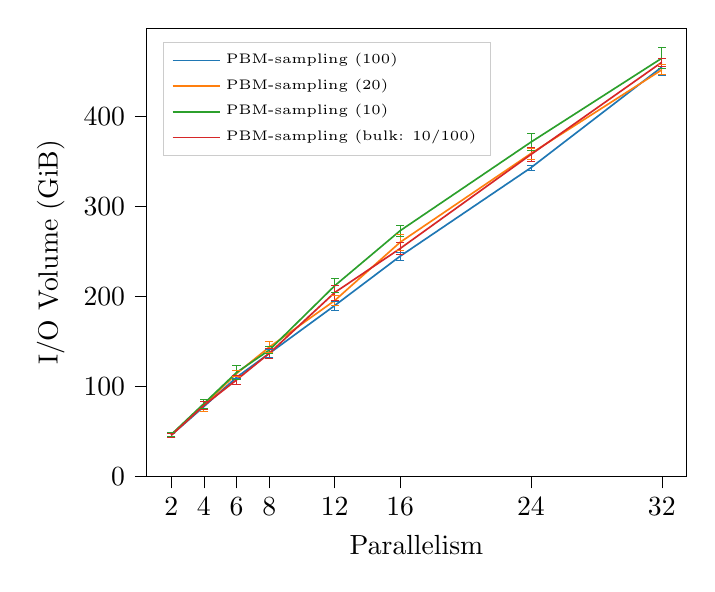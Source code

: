 % This file was created with tikzplotlib v0.10.1.
\begin{tikzpicture}

\definecolor{crimson2143940}{RGB}{214,39,40}
\definecolor{darkgray176}{RGB}{176,176,176}
\definecolor{darkorange25512714}{RGB}{255,127,14}
\definecolor{forestgreen4416044}{RGB}{44,160,44}
\definecolor{lightgray204}{RGB}{204,204,204}
\definecolor{steelblue31119180}{RGB}{31,119,180}

\begin{axis}[
legend cell align={left},
legend style={
  font=\tiny,
  fill opacity=0.8,
  draw opacity=1,
  text opacity=1,
  at={(0.03,0.97)},
  anchor=north west,
  draw=lightgray204
},
tick align=outside,
tick pos=left,
%title={IO volume vs parallelism - Sequential Scans - Impact of Bulk Eviction},
x grid style={darkgray176},
xlabel={Parallelism},
xtick=data,
xmin=0.5, xmax=33.5,
xtick style={color=black},
y grid style={darkgray176},
ylabel={I/O Volume (GiB)},
ymin=0, ymax=497.613,
ytick style={color=black}
]
\path [draw=steelblue31119180, line width=0.3px]
(axis cs:2,43.633)
--(axis cs:2,48.074);

\path [draw=steelblue31119180, line width=0.3px]
(axis cs:4,72.27)
--(axis cs:4,83.082);

\path [draw=steelblue31119180, line width=0.3px]
(axis cs:6,108.458)
--(axis cs:6,111.844);

\path [draw=steelblue31119180, line width=0.3px]
(axis cs:8,131.834)
--(axis cs:8,141.6);

\path [draw=steelblue31119180, line width=0.3px]
(axis cs:12,184.877)
--(axis cs:12,194.734);

\path [draw=steelblue31119180, line width=0.3px]
(axis cs:16,239.885)
--(axis cs:16,249.25);

\path [draw=steelblue31119180, line width=0.3px]
(axis cs:24,340.054)
--(axis cs:24,345.595);

\path [draw=steelblue31119180, line width=0.3px]
(axis cs:32,445.041)
--(axis cs:32,463.869);

\addplot [line width=0.3px, steelblue31119180, mark=-, mark size=1.5, mark options={solid}, only marks, forget plot]
table {%
2 43.633
4 72.27
6 108.458
8 131.834
12 184.877
16 239.885
24 340.054
32 445.041
};
\addplot [line width=0.3px, steelblue31119180, mark=-, mark size=1.5, mark options={solid}, only marks, forget plot]
table {%
2 48.074
4 83.082
6 111.844
8 141.6
12 194.734
16 249.25
24 345.595
32 463.869
};
\path [draw=darkorange25512714, line width=0.3px]
(axis cs:2,43.861)
--(axis cs:2,48.368);

\path [draw=darkorange25512714, line width=0.3px]
(axis cs:4,72.776)
--(axis cs:4,85.668);

\path [draw=darkorange25512714, line width=0.3px]
(axis cs:6,110.903)
--(axis cs:6,117.797);

\path [draw=darkorange25512714, line width=0.3px]
(axis cs:8,137.597)
--(axis cs:8,149.757);

\path [draw=darkorange25512714, line width=0.3px]
(axis cs:12,190.136)
--(axis cs:12,200.558);

\path [draw=darkorange25512714, line width=0.3px]
(axis cs:16,251.056)
--(axis cs:16,269.026);

\path [draw=darkorange25512714, line width=0.3px]
(axis cs:24,352.463)
--(axis cs:24,364.674);

\path [draw=darkorange25512714, line width=0.3px]
(axis cs:32,445.949)
--(axis cs:32,456.907);

\addplot [line width=0.3px, darkorange25512714, mark=-, mark size=1.5, mark options={solid}, only marks, forget plot]
table {%
2 43.861
4 72.776
6 110.903
8 137.597
12 190.136
16 251.056
24 352.463
32 445.949
};
\addplot [line width=0.3px, darkorange25512714, mark=-, mark size=1.5, mark options={solid}, only marks, forget plot]
table {%
2 48.368
4 85.668
6 117.797
8 149.757
12 200.558
16 269.026
24 364.674
32 456.907
};
\path [draw=forestgreen4416044, line width=0.3px]
(axis cs:2,44.347)
--(axis cs:2,48.89);

\path [draw=forestgreen4416044, line width=0.3px]
(axis cs:4,75.939)
--(axis cs:4,85.985);

\path [draw=forestgreen4416044, line width=0.3px]
(axis cs:6,107.575)
--(axis cs:6,123.518);

\path [draw=forestgreen4416044, line width=0.3px]
(axis cs:8,136.135)
--(axis cs:8,144.539);

\path [draw=forestgreen4416044, line width=0.3px]
(axis cs:12,204.053)
--(axis cs:12,219.499);

\path [draw=forestgreen4416044, line width=0.3px]
(axis cs:16,266.928)
--(axis cs:16,278.799);

\path [draw=forestgreen4416044, line width=0.3px]
(axis cs:24,362.127)
--(axis cs:24,380.297);

\path [draw=forestgreen4416044, line width=0.3px]
(axis cs:32,452.615)
--(axis cs:32,475.995);

\addplot [line width=0.3px, forestgreen4416044, mark=-, mark size=1.5, mark options={solid}, only marks, forget plot]
table {%
2 44.347
4 75.939
6 107.575
8 136.135
12 204.053
16 266.928
24 362.127
32 452.615
};
\addplot [line width=0.3px, forestgreen4416044, mark=-, mark size=1.5, mark options={solid}, only marks, forget plot]
table {%
2 48.89
4 85.985
6 123.518
8 144.539
12 219.499
16 278.799
24 380.297
32 475.995
};
\path [draw=crimson2143940, line width=0.3px]
(axis cs:2,43.709)
--(axis cs:2,48.087);

\path [draw=crimson2143940, line width=0.3px]
(axis cs:4,74.347)
--(axis cs:4,83.578);

\path [draw=crimson2143940, line width=0.3px]
(axis cs:6,102.729)
--(axis cs:6,111.896);

\path [draw=crimson2143940, line width=0.3px]
(axis cs:8,131.274)
--(axis cs:8,142.345);

\path [draw=crimson2143940, line width=0.3px]
(axis cs:12,196.019)
--(axis cs:12,212.489);

\path [draw=crimson2143940, line width=0.3px]
(axis cs:16,246.048)
--(axis cs:16,260.097);

\path [draw=crimson2143940, line width=0.3px]
(axis cs:24,350.041)
--(axis cs:24,364.898);

\path [draw=crimson2143940, line width=0.3px]
(axis cs:32,455.078)
--(axis cs:32,464.535);

\addplot [line width=0.3px, crimson2143940, mark=-, mark size=1.5, mark options={solid}, only marks, forget plot]
table {%
2 43.709
4 74.347
6 102.729
8 131.274
12 196.019
16 246.048
24 350.041
32 455.078
};
\addplot [line width=0.3px, crimson2143940, mark=-, mark size=1.5, mark options={solid}, only marks, forget plot]
table {%
2 48.087
4 83.578
6 111.896
8 142.345
12 212.489
16 260.097
24 364.898
32 464.535
};
\addplot [semithick, steelblue31119180]
table {%
2 45.853
4 77.676
6 110.151
8 136.717
12 189.805
16 244.568
24 342.824
32 454.455
};
\addlegendentry{PBM-sampling (100)}
\addplot [semithick, darkorange25512714]
table {%
2 46.114
4 79.222
6 114.35
8 143.677
12 195.347
16 260.041
24 358.569
32 451.428
};
\addlegendentry{PBM-sampling (20)}
\addplot [semithick, forestgreen4416044]
table {%
2 46.618
4 80.962
6 115.547
8 140.337
12 211.776
16 272.863
24 371.212
32 464.305
};
\addlegendentry{PBM-sampling (10)}
\addplot [semithick, crimson2143940]
table {%
2 45.898
4 78.963
6 107.313
8 136.809
12 204.254
16 253.073
24 357.47
32 459.806
};
\addlegendentry{PBM-sampling (bulk: 10/100)}
\end{axis}

\end{tikzpicture}
